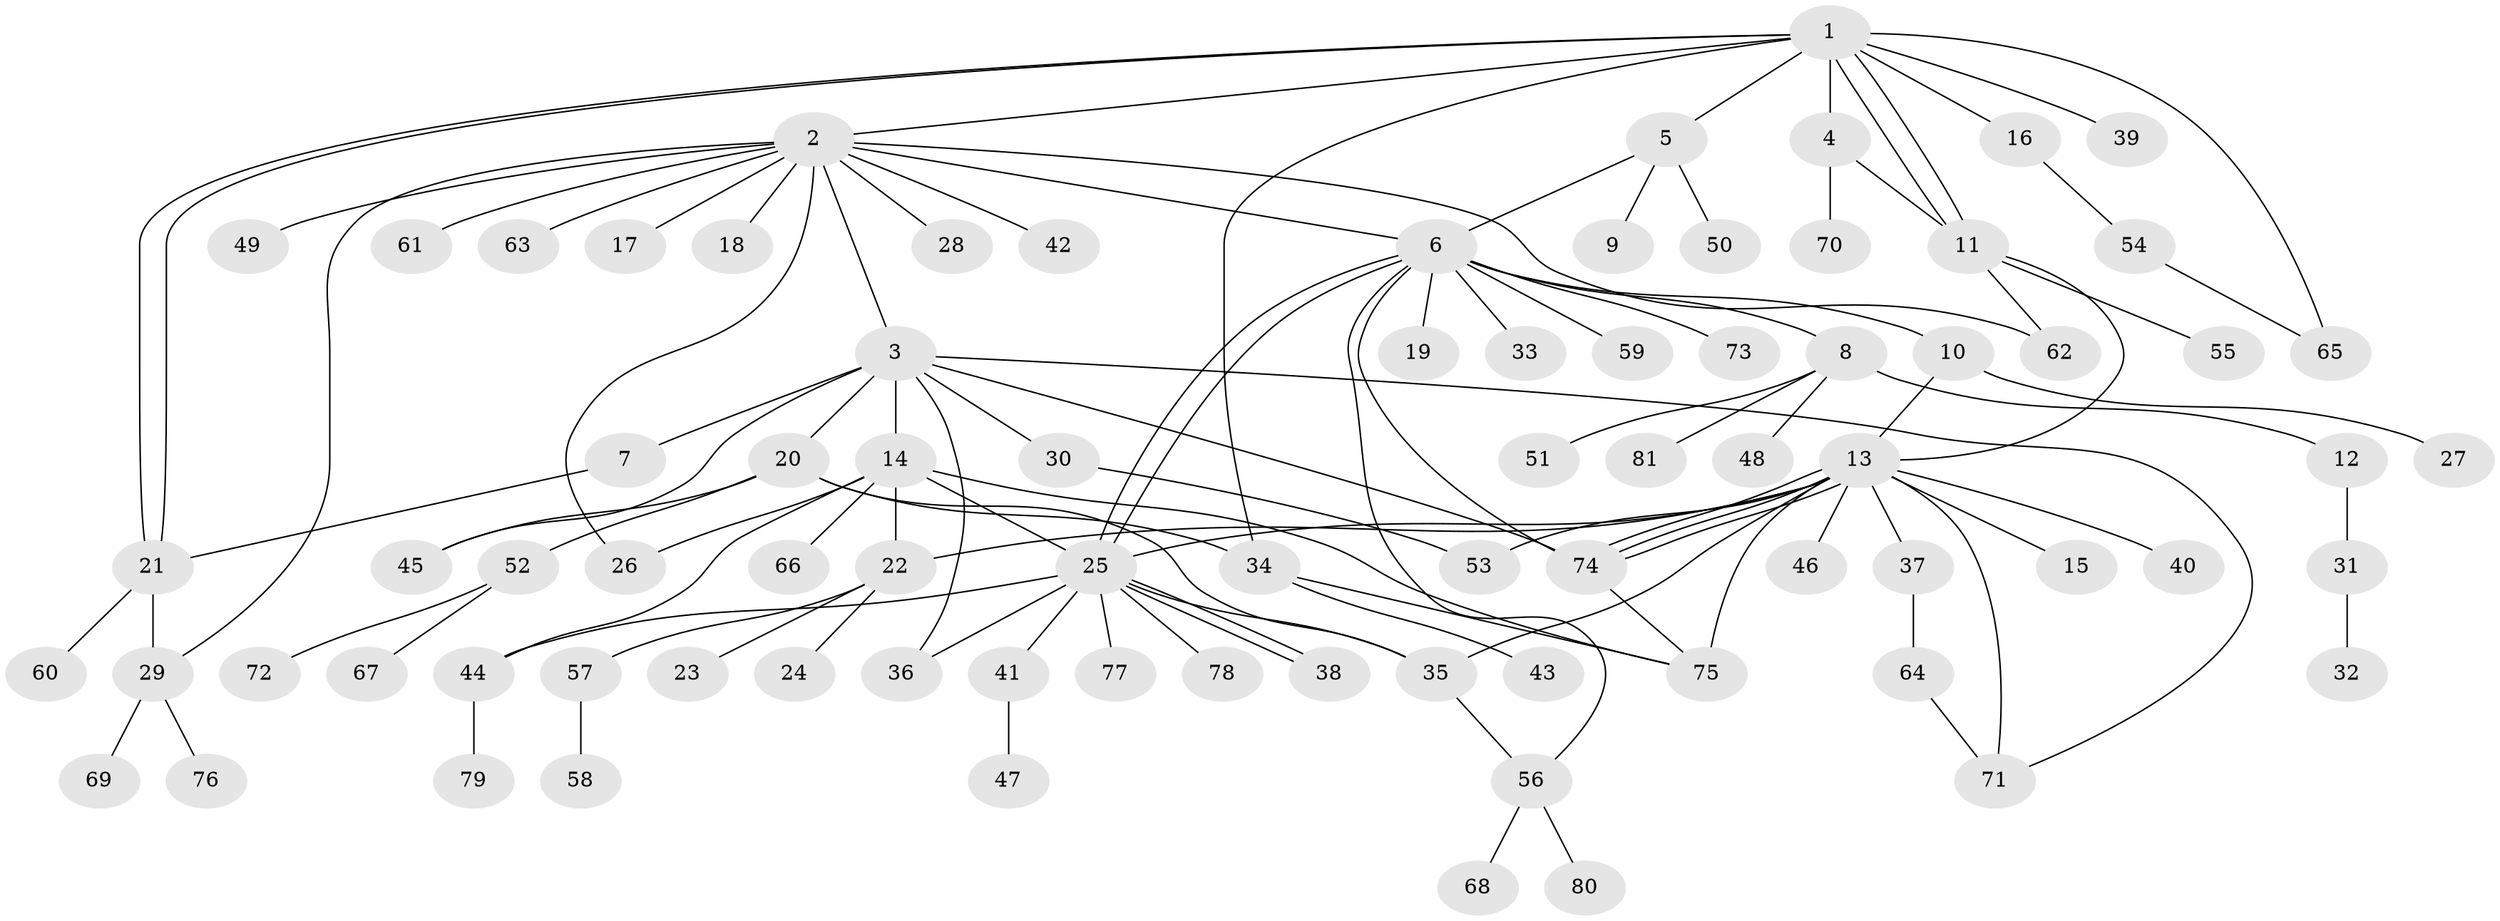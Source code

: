 // Generated by graph-tools (version 1.1) at 2025/01/03/09/25 03:01:51]
// undirected, 81 vertices, 112 edges
graph export_dot {
graph [start="1"]
  node [color=gray90,style=filled];
  1;
  2;
  3;
  4;
  5;
  6;
  7;
  8;
  9;
  10;
  11;
  12;
  13;
  14;
  15;
  16;
  17;
  18;
  19;
  20;
  21;
  22;
  23;
  24;
  25;
  26;
  27;
  28;
  29;
  30;
  31;
  32;
  33;
  34;
  35;
  36;
  37;
  38;
  39;
  40;
  41;
  42;
  43;
  44;
  45;
  46;
  47;
  48;
  49;
  50;
  51;
  52;
  53;
  54;
  55;
  56;
  57;
  58;
  59;
  60;
  61;
  62;
  63;
  64;
  65;
  66;
  67;
  68;
  69;
  70;
  71;
  72;
  73;
  74;
  75;
  76;
  77;
  78;
  79;
  80;
  81;
  1 -- 2;
  1 -- 4;
  1 -- 5;
  1 -- 11;
  1 -- 11;
  1 -- 16;
  1 -- 21;
  1 -- 21;
  1 -- 34;
  1 -- 39;
  1 -- 65;
  2 -- 3;
  2 -- 6;
  2 -- 17;
  2 -- 18;
  2 -- 26;
  2 -- 28;
  2 -- 29;
  2 -- 42;
  2 -- 49;
  2 -- 61;
  2 -- 62;
  2 -- 63;
  3 -- 7;
  3 -- 14;
  3 -- 20;
  3 -- 30;
  3 -- 36;
  3 -- 45;
  3 -- 71;
  3 -- 74;
  4 -- 11;
  4 -- 70;
  5 -- 6;
  5 -- 9;
  5 -- 50;
  6 -- 8;
  6 -- 10;
  6 -- 19;
  6 -- 25;
  6 -- 25;
  6 -- 33;
  6 -- 56;
  6 -- 59;
  6 -- 73;
  6 -- 74;
  7 -- 21;
  8 -- 12;
  8 -- 48;
  8 -- 51;
  8 -- 81;
  10 -- 13;
  10 -- 27;
  11 -- 13;
  11 -- 55;
  11 -- 62;
  12 -- 31;
  13 -- 15;
  13 -- 22;
  13 -- 25;
  13 -- 35;
  13 -- 37;
  13 -- 40;
  13 -- 46;
  13 -- 53;
  13 -- 71;
  13 -- 74;
  13 -- 74;
  13 -- 74;
  13 -- 75;
  14 -- 22;
  14 -- 25;
  14 -- 26;
  14 -- 44;
  14 -- 66;
  14 -- 75;
  16 -- 54;
  20 -- 34;
  20 -- 35;
  20 -- 45;
  20 -- 52;
  21 -- 29;
  21 -- 60;
  22 -- 23;
  22 -- 24;
  22 -- 57;
  25 -- 35;
  25 -- 36;
  25 -- 38;
  25 -- 38;
  25 -- 41;
  25 -- 44;
  25 -- 77;
  25 -- 78;
  29 -- 69;
  29 -- 76;
  30 -- 53;
  31 -- 32;
  34 -- 43;
  34 -- 75;
  35 -- 56;
  37 -- 64;
  41 -- 47;
  44 -- 79;
  52 -- 67;
  52 -- 72;
  54 -- 65;
  56 -- 68;
  56 -- 80;
  57 -- 58;
  64 -- 71;
  74 -- 75;
}
